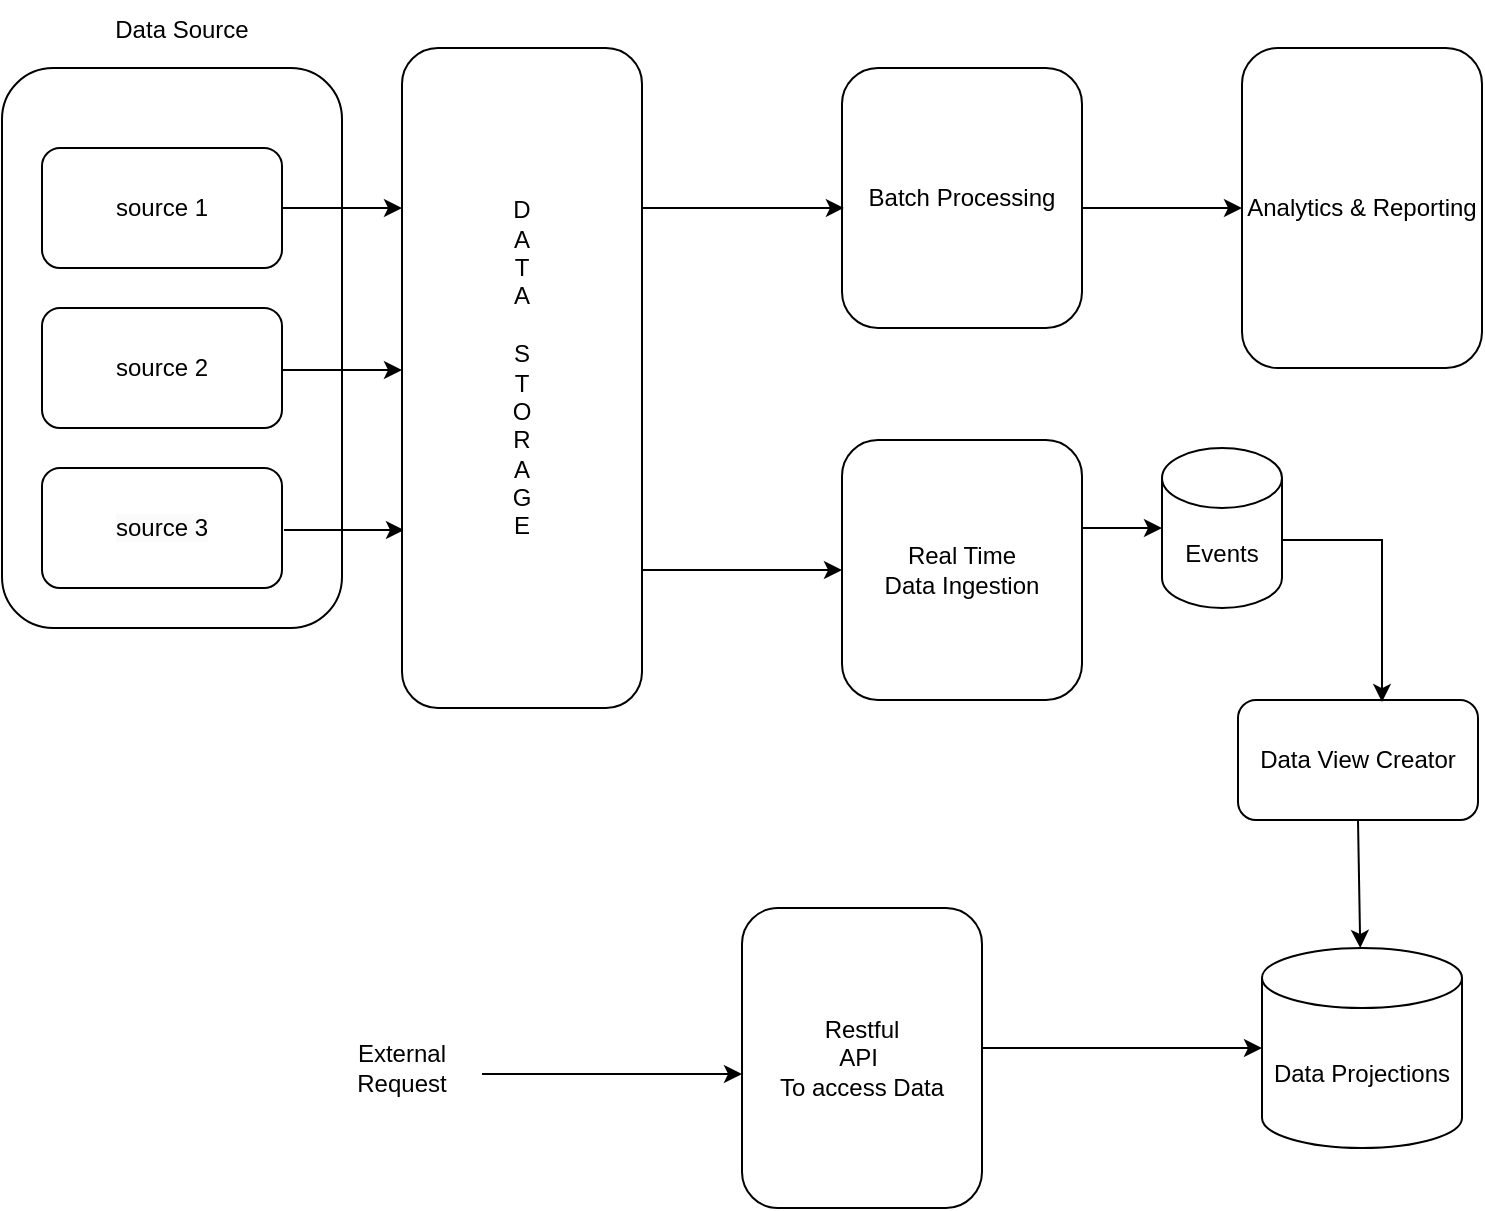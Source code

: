 <mxfile version="23.0.2" type="device">
  <diagram name="Page-1" id="-M1mOqgkgc6WAFmiM6tJ">
    <mxGraphModel dx="1674" dy="738" grid="1" gridSize="10" guides="1" tooltips="1" connect="1" arrows="1" fold="1" page="1" pageScale="1" pageWidth="827" pageHeight="1169" math="0" shadow="0">
      <root>
        <mxCell id="0" />
        <mxCell id="1" parent="0" />
        <mxCell id="J2wnMTfmRYzKpFQqCjkr-20" value="" style="rounded=1;whiteSpace=wrap;html=1;" vertex="1" parent="1">
          <mxGeometry x="20" y="70" width="170" height="280" as="geometry" />
        </mxCell>
        <mxCell id="J2wnMTfmRYzKpFQqCjkr-1" value="source 1" style="rounded=1;whiteSpace=wrap;html=1;" vertex="1" parent="1">
          <mxGeometry x="40" y="110" width="120" height="60" as="geometry" />
        </mxCell>
        <mxCell id="J2wnMTfmRYzKpFQqCjkr-2" value="source 2" style="rounded=1;whiteSpace=wrap;html=1;" vertex="1" parent="1">
          <mxGeometry x="40" y="190" width="120" height="60" as="geometry" />
        </mxCell>
        <mxCell id="J2wnMTfmRYzKpFQqCjkr-3" value="&lt;span style=&quot;color: rgb(0, 0, 0); font-family: Helvetica; font-size: 12px; font-style: normal; font-variant-ligatures: normal; font-variant-caps: normal; font-weight: 400; letter-spacing: normal; orphans: 2; text-align: center; text-indent: 0px; text-transform: none; widows: 2; word-spacing: 0px; -webkit-text-stroke-width: 0px; background-color: rgb(251, 251, 251); text-decoration-thickness: initial; text-decoration-style: initial; text-decoration-color: initial; float: none; display: inline !important;&quot;&gt;source 3&lt;/span&gt;" style="rounded=1;whiteSpace=wrap;html=1;" vertex="1" parent="1">
          <mxGeometry x="40" y="270" width="120" height="60" as="geometry" />
        </mxCell>
        <mxCell id="J2wnMTfmRYzKpFQqCjkr-4" value="" style="endArrow=classic;html=1;rounded=0;" edge="1" parent="1">
          <mxGeometry width="50" height="50" relative="1" as="geometry">
            <mxPoint x="160" y="140" as="sourcePoint" />
            <mxPoint x="220" y="140" as="targetPoint" />
          </mxGeometry>
        </mxCell>
        <mxCell id="J2wnMTfmRYzKpFQqCjkr-10" value="" style="endArrow=classic;html=1;rounded=0;" edge="1" parent="1">
          <mxGeometry width="50" height="50" relative="1" as="geometry">
            <mxPoint x="160" y="221" as="sourcePoint" />
            <mxPoint x="220" y="221" as="targetPoint" />
          </mxGeometry>
        </mxCell>
        <mxCell id="J2wnMTfmRYzKpFQqCjkr-11" value="" style="endArrow=classic;html=1;rounded=0;" edge="1" parent="1">
          <mxGeometry width="50" height="50" relative="1" as="geometry">
            <mxPoint x="161" y="301" as="sourcePoint" />
            <mxPoint x="221" y="301" as="targetPoint" />
          </mxGeometry>
        </mxCell>
        <mxCell id="J2wnMTfmRYzKpFQqCjkr-13" value="Real Time &lt;br&gt;Data Ingestion" style="rounded=1;whiteSpace=wrap;html=1;" vertex="1" parent="1">
          <mxGeometry x="440" y="256" width="120" height="130" as="geometry" />
        </mxCell>
        <mxCell id="J2wnMTfmRYzKpFQqCjkr-21" value="Data Source" style="text;html=1;strokeColor=none;fillColor=none;align=center;verticalAlign=middle;whiteSpace=wrap;rounded=0;" vertex="1" parent="1">
          <mxGeometry x="50" y="36" width="120" height="30" as="geometry" />
        </mxCell>
        <mxCell id="J2wnMTfmRYzKpFQqCjkr-22" value="" style="rounded=1;whiteSpace=wrap;html=1;" vertex="1" parent="1">
          <mxGeometry x="220" y="60" width="120" height="330" as="geometry" />
        </mxCell>
        <mxCell id="J2wnMTfmRYzKpFQqCjkr-23" value="D&lt;br&gt;A&lt;br&gt;T&lt;br&gt;A&lt;br&gt;&lt;br&gt;S&lt;br&gt;T&lt;br&gt;O&lt;br&gt;R&lt;br&gt;A&lt;br&gt;G&lt;br&gt;E" style="text;html=1;strokeColor=none;fillColor=none;align=center;verticalAlign=middle;whiteSpace=wrap;rounded=0;" vertex="1" parent="1">
          <mxGeometry x="250" y="90" width="60" height="260" as="geometry" />
        </mxCell>
        <mxCell id="J2wnMTfmRYzKpFQqCjkr-24" value="" style="endArrow=classic;html=1;rounded=0;exitX=1;exitY=0.791;exitDx=0;exitDy=0;exitPerimeter=0;" edge="1" parent="1" source="J2wnMTfmRYzKpFQqCjkr-22" target="J2wnMTfmRYzKpFQqCjkr-13">
          <mxGeometry width="50" height="50" relative="1" as="geometry">
            <mxPoint x="350" y="330" as="sourcePoint" />
            <mxPoint x="430" y="330.5" as="targetPoint" />
          </mxGeometry>
        </mxCell>
        <mxCell id="J2wnMTfmRYzKpFQqCjkr-25" value="Batch Processing" style="rounded=1;whiteSpace=wrap;html=1;" vertex="1" parent="1">
          <mxGeometry x="440" y="70" width="120" height="130" as="geometry" />
        </mxCell>
        <mxCell id="J2wnMTfmRYzKpFQqCjkr-26" value="" style="endArrow=classic;html=1;rounded=0;entryX=0.008;entryY=0.692;entryDx=0;entryDy=0;entryPerimeter=0;" edge="1" parent="1">
          <mxGeometry width="50" height="50" relative="1" as="geometry">
            <mxPoint x="340" y="140" as="sourcePoint" />
            <mxPoint x="440.96" y="139.96" as="targetPoint" />
          </mxGeometry>
        </mxCell>
        <mxCell id="J2wnMTfmRYzKpFQqCjkr-27" value="Analytics &amp;amp; Reporting" style="rounded=1;whiteSpace=wrap;html=1;" vertex="1" parent="1">
          <mxGeometry x="640" y="60" width="120" height="160" as="geometry" />
        </mxCell>
        <mxCell id="J2wnMTfmRYzKpFQqCjkr-28" value="" style="endArrow=classic;html=1;rounded=0;entryX=0;entryY=0.5;entryDx=0;entryDy=0;" edge="1" parent="1" target="J2wnMTfmRYzKpFQqCjkr-27">
          <mxGeometry width="50" height="50" relative="1" as="geometry">
            <mxPoint x="560" y="140" as="sourcePoint" />
            <mxPoint x="610" y="90" as="targetPoint" />
          </mxGeometry>
        </mxCell>
        <mxCell id="J2wnMTfmRYzKpFQqCjkr-29" value="Data Projections" style="shape=cylinder3;whiteSpace=wrap;html=1;boundedLbl=1;backgroundOutline=1;size=15;" vertex="1" parent="1">
          <mxGeometry x="650" y="510" width="100" height="100" as="geometry" />
        </mxCell>
        <mxCell id="J2wnMTfmRYzKpFQqCjkr-30" value="Events" style="shape=cylinder3;whiteSpace=wrap;html=1;boundedLbl=1;backgroundOutline=1;size=15;" vertex="1" parent="1">
          <mxGeometry x="600" y="260" width="60" height="80" as="geometry" />
        </mxCell>
        <mxCell id="J2wnMTfmRYzKpFQqCjkr-31" value="" style="endArrow=classic;html=1;rounded=0;" edge="1" parent="1">
          <mxGeometry width="50" height="50" relative="1" as="geometry">
            <mxPoint x="560" y="300" as="sourcePoint" />
            <mxPoint x="600" y="300" as="targetPoint" />
          </mxGeometry>
        </mxCell>
        <mxCell id="J2wnMTfmRYzKpFQqCjkr-33" value="Data View Creator" style="rounded=1;whiteSpace=wrap;html=1;" vertex="1" parent="1">
          <mxGeometry x="638" y="386" width="120" height="60" as="geometry" />
        </mxCell>
        <mxCell id="J2wnMTfmRYzKpFQqCjkr-34" value="" style="endArrow=classic;html=1;rounded=0;entryX=0.6;entryY=0.017;entryDx=0;entryDy=0;entryPerimeter=0;" edge="1" parent="1" target="J2wnMTfmRYzKpFQqCjkr-33">
          <mxGeometry width="50" height="50" relative="1" as="geometry">
            <mxPoint x="660" y="306" as="sourcePoint" />
            <mxPoint x="710" y="256" as="targetPoint" />
            <Array as="points">
              <mxPoint x="710" y="306" />
            </Array>
          </mxGeometry>
        </mxCell>
        <mxCell id="J2wnMTfmRYzKpFQqCjkr-35" value="" style="endArrow=classic;html=1;rounded=0;exitX=0.5;exitY=1;exitDx=0;exitDy=0;" edge="1" parent="1" source="J2wnMTfmRYzKpFQqCjkr-33" target="J2wnMTfmRYzKpFQqCjkr-29">
          <mxGeometry width="50" height="50" relative="1" as="geometry">
            <mxPoint x="550" y="530" as="sourcePoint" />
            <mxPoint x="600" y="480" as="targetPoint" />
          </mxGeometry>
        </mxCell>
        <mxCell id="J2wnMTfmRYzKpFQqCjkr-36" value="Restful &lt;br&gt;API&amp;nbsp;&lt;br&gt;To access Data&lt;br&gt;" style="rounded=1;whiteSpace=wrap;html=1;" vertex="1" parent="1">
          <mxGeometry x="390" y="490" width="120" height="150" as="geometry" />
        </mxCell>
        <mxCell id="J2wnMTfmRYzKpFQqCjkr-37" value="" style="endArrow=classic;html=1;rounded=0;entryX=0;entryY=0.5;entryDx=0;entryDy=0;entryPerimeter=0;" edge="1" parent="1" target="J2wnMTfmRYzKpFQqCjkr-29">
          <mxGeometry width="50" height="50" relative="1" as="geometry">
            <mxPoint x="510" y="560" as="sourcePoint" />
            <mxPoint x="560" y="510" as="targetPoint" />
          </mxGeometry>
        </mxCell>
        <mxCell id="J2wnMTfmRYzKpFQqCjkr-38" value="" style="endArrow=classic;html=1;rounded=0;" edge="1" parent="1">
          <mxGeometry width="50" height="50" relative="1" as="geometry">
            <mxPoint x="260" y="573" as="sourcePoint" />
            <mxPoint x="390" y="573" as="targetPoint" />
          </mxGeometry>
        </mxCell>
        <mxCell id="J2wnMTfmRYzKpFQqCjkr-40" value="External&lt;br&gt;Request" style="text;html=1;strokeColor=none;fillColor=none;align=center;verticalAlign=middle;whiteSpace=wrap;rounded=0;" vertex="1" parent="1">
          <mxGeometry x="170" y="540" width="100" height="60" as="geometry" />
        </mxCell>
      </root>
    </mxGraphModel>
  </diagram>
</mxfile>
